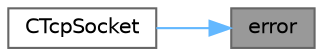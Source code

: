 digraph "error"
{
 // LATEX_PDF_SIZE
  bgcolor="transparent";
  edge [fontname=Helvetica,fontsize=10,labelfontname=Helvetica,labelfontsize=10];
  node [fontname=Helvetica,fontsize=10,shape=box,height=0.2,width=0.4];
  rankdir="RL";
  Node1 [id="Node000001",label="error",height=0.2,width=0.4,color="gray40", fillcolor="grey60", style="filled", fontcolor="black",tooltip="错误处理"];
  Node1 -> Node2 [id="edge1_Node000001_Node000002",dir="back",color="steelblue1",style="solid",tooltip=" "];
  Node2 [id="Node000002",label="CTcpSocket",height=0.2,width=0.4,color="grey40", fillcolor="white", style="filled",URL="$class_c_tcp_socket.html#a8b430ff04f84435384348676718d1b9d",tooltip=" "];
}
